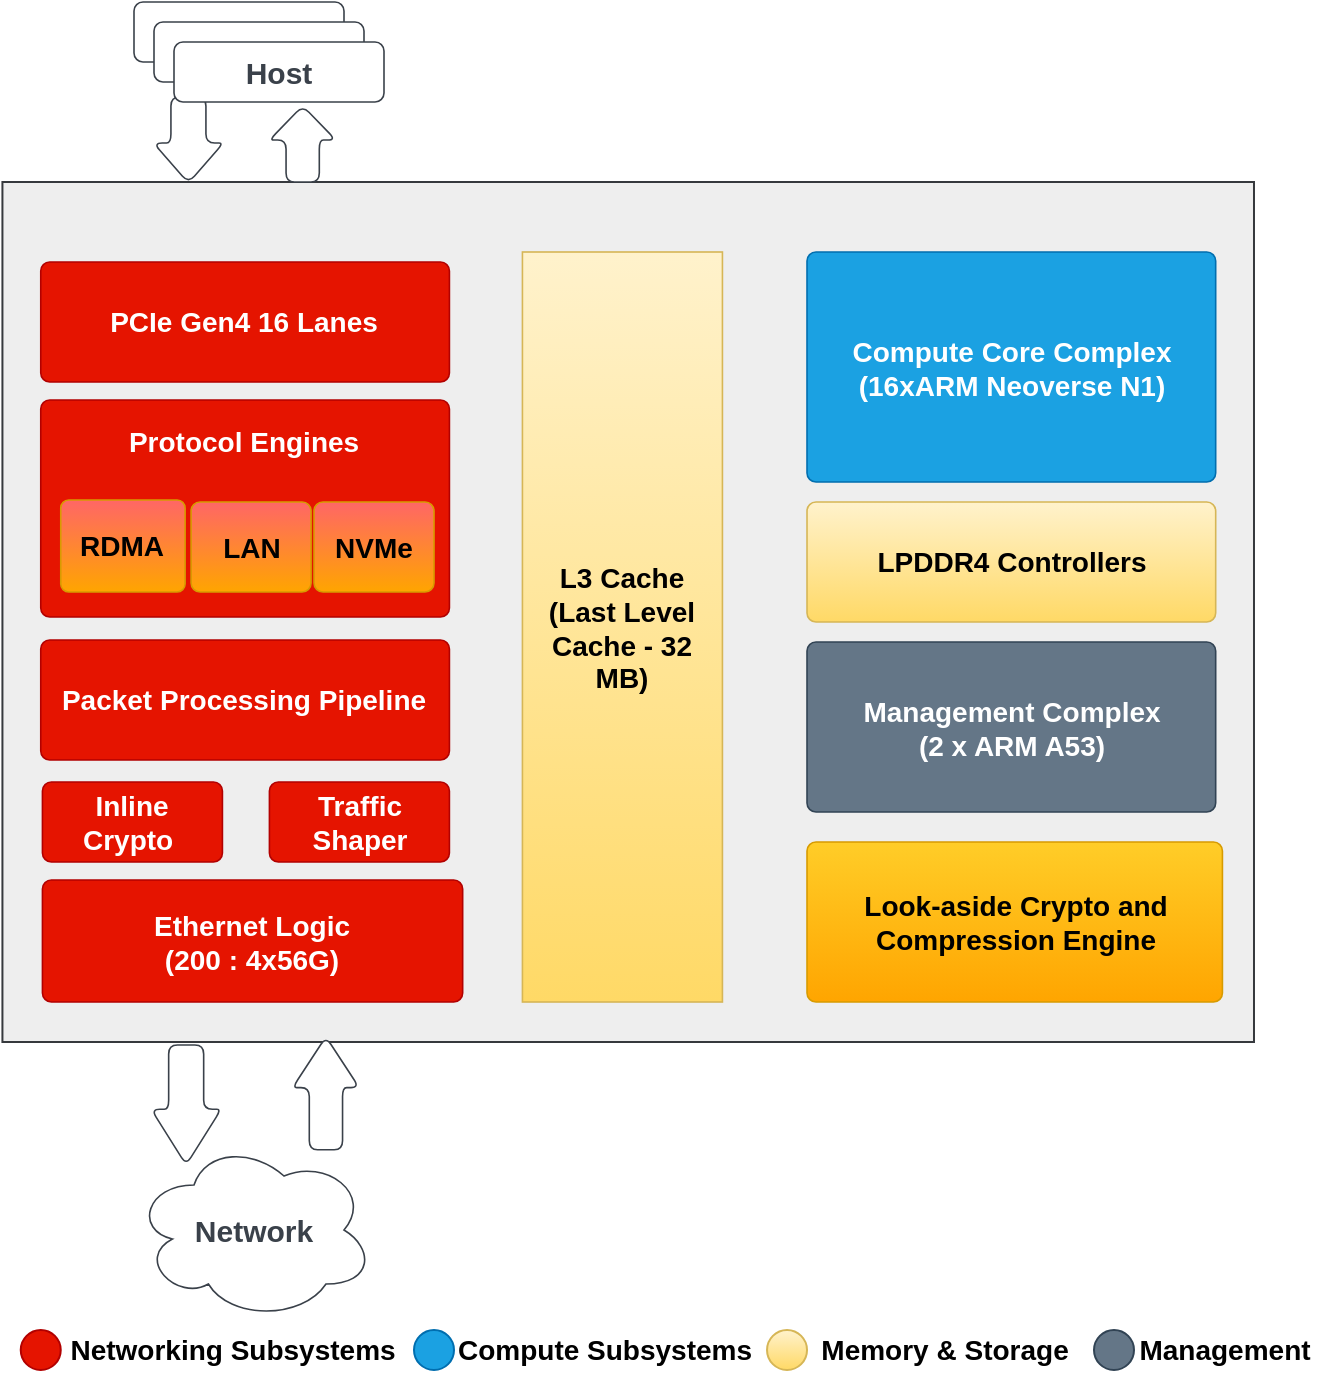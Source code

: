 <mxfile version="22.1.0" type="device">
  <diagram name="Page-1" id="yFYBs1WWLit-WnD-t77l">
    <mxGraphModel dx="1224" dy="1760" grid="1" gridSize="10" guides="1" tooltips="1" connect="1" arrows="1" fold="1" page="1" pageScale="1" pageWidth="850" pageHeight="1100" math="0" shadow="0">
      <root>
        <mxCell id="0" />
        <mxCell id="1" parent="0" />
        <mxCell id="pwcbLZR8e_9ubKl_FXif-1" value="" style="group" parent="1" vertex="1" connectable="0">
          <mxGeometry x="454.217" y="-729" width="625.783" height="580" as="geometry" />
        </mxCell>
        <mxCell id="pwcbLZR8e_9ubKl_FXif-2" value="" style="group" parent="pwcbLZR8e_9ubKl_FXif-1" vertex="1" connectable="0">
          <mxGeometry width="625.783" height="580" as="geometry" />
        </mxCell>
        <mxCell id="pwcbLZR8e_9ubKl_FXif-4" value="" style="rounded=0;whiteSpace=wrap;html=1;fillColor=#eeeeee;strokeColor=#36393d;" parent="pwcbLZR8e_9ubKl_FXif-2" vertex="1">
          <mxGeometry y="90" width="625.78" height="430" as="geometry" />
        </mxCell>
        <mxCell id="pwcbLZR8e_9ubKl_FXif-5" value="" style="group" parent="pwcbLZR8e_9ubKl_FXif-2" vertex="1" connectable="0">
          <mxGeometry x="19.157" y="199" width="204.34" height="301" as="geometry" />
        </mxCell>
        <mxCell id="pwcbLZR8e_9ubKl_FXif-7" value="Protocol Engines&lt;br&gt;&lt;br&gt;&lt;br&gt;&lt;br&gt;&lt;br&gt;" style="html=1;overflow=block;blockSpacing=1;whiteSpace=wrap;fontSize=14;fontColor=#ffffff;spacing=3.8;strokeColor=#B20000;strokeOpacity=100;fillOpacity=100;rounded=1;absoluteArcSize=1;arcSize=9;fillColor=#e51400;strokeWidth=0.8;lucidId=~~6K7ca9YZYn;fontStyle=1" parent="pwcbLZR8e_9ubKl_FXif-5" vertex="1">
          <mxGeometry width="204.34" height="108.5" as="geometry" />
        </mxCell>
        <mxCell id="pwcbLZR8e_9ubKl_FXif-8" value="Packet Processing Pipeline" style="html=1;overflow=block;blockSpacing=1;whiteSpace=wrap;fontSize=14;fontColor=#ffffff;spacing=3.8;strokeColor=#B20000;strokeOpacity=100;fillOpacity=100;rounded=1;absoluteArcSize=1;arcSize=9;fillColor=#e51400;strokeWidth=0.8;lucidId=ca7KPe8sUfcH;fontStyle=1" parent="pwcbLZR8e_9ubKl_FXif-5" vertex="1">
          <mxGeometry y="120" width="204.337" height="60" as="geometry" />
        </mxCell>
        <mxCell id="pwcbLZR8e_9ubKl_FXif-14" value="NVMe" style="html=1;overflow=block;blockSpacing=1;whiteSpace=wrap;fontSize=14;spacing=3.8;strokeColor=#d79b00;strokeOpacity=100;fillOpacity=100;rounded=1;absoluteArcSize=1;arcSize=9;fillColor=#FF6666;strokeWidth=0.8;lucidId=Ua7KMCPptFoE;fontStyle=1;gradientColor=#ffa500;" parent="pwcbLZR8e_9ubKl_FXif-5" vertex="1">
          <mxGeometry x="136.627" y="51" width="60" height="45" as="geometry" />
        </mxCell>
        <mxCell id="pwcbLZR8e_9ubKl_FXif-23" value="LAN" style="html=1;overflow=block;blockSpacing=1;whiteSpace=wrap;fontSize=14;spacing=3.8;strokeColor=#d79b00;strokeOpacity=100;fillOpacity=100;rounded=1;absoluteArcSize=1;arcSize=9;fillColor=#FF6666;strokeWidth=0.8;lucidId=Ua7KMCPptFoE;fontStyle=1;gradientColor=#ffa500;" parent="pwcbLZR8e_9ubKl_FXif-5" vertex="1">
          <mxGeometry x="75.167" y="51" width="60" height="45" as="geometry" />
        </mxCell>
        <mxCell id="pwcbLZR8e_9ubKl_FXif-24" value="RDMA" style="html=1;overflow=block;blockSpacing=1;whiteSpace=wrap;fontSize=14;spacing=3.8;strokeColor=#d79b00;strokeOpacity=100;fillOpacity=100;rounded=1;absoluteArcSize=1;arcSize=8;fillColor=#FF6666;strokeWidth=0.8;lucidId=Ua7KMCPptFoE;fontStyle=1;gradientColor=#ffa500;" parent="pwcbLZR8e_9ubKl_FXif-5" vertex="1">
          <mxGeometry x="10" y="50" width="62.17" height="46" as="geometry" />
        </mxCell>
        <mxCell id="pwcbLZR8e_9ubKl_FXif-11" value="L3 Cache &lt;br&gt;(Last Level&lt;br&gt;Cache - 32 MB)" style="html=1;overflow=block;blockSpacing=1;whiteSpace=wrap;fontSize=14;spacing=3.8;strokeColor=#d6b656;strokeOpacity=100;fillOpacity=100;rounded=1;absoluteArcSize=1;arcSize=0;fillColor=#fff2cc;strokeWidth=0.8;lucidId=ra7KsMhs7qSS;fontStyle=1;gradientColor=#ffd966;" parent="pwcbLZR8e_9ubKl_FXif-2" vertex="1">
          <mxGeometry x="260" y="125" width="100" height="375" as="geometry" />
        </mxCell>
        <mxCell id="pwcbLZR8e_9ubKl_FXif-12" value="Compute Core Complex (16xARM Neoverse N1)" style="html=1;overflow=block;blockSpacing=1;whiteSpace=wrap;fontSize=14;fontColor=#ffffff;spacing=3.8;strokeColor=#006EAF;strokeOpacity=100;fillOpacity=100;rounded=1;absoluteArcSize=1;arcSize=9;fillColor=#1ba1e2;strokeWidth=0.8;lucidId=Ca7KuzQSQbgJ;fontStyle=1" parent="pwcbLZR8e_9ubKl_FXif-2" vertex="1">
          <mxGeometry x="402.29" y="125" width="204.34" height="115" as="geometry" />
        </mxCell>
        <mxCell id="pwcbLZR8e_9ubKl_FXif-15" value="Look-aside Crypto and Compression Engine" style="html=1;overflow=block;blockSpacing=1;whiteSpace=wrap;fontSize=14;spacing=3.8;strokeColor=#d79b00;strokeOpacity=100;fillOpacity=100;rounded=1;absoluteArcSize=1;arcSize=9;fillColor=#ffcd28;strokeWidth=0.8;lucidId=pb7KfrjJ54s0;fontStyle=1;gradientColor=#ffa500;" parent="pwcbLZR8e_9ubKl_FXif-2" vertex="1">
          <mxGeometry x="402.29" y="420" width="207.71" height="80" as="geometry" />
        </mxCell>
        <mxCell id="pwcbLZR8e_9ubKl_FXif-16" value="LPDDR4 Controllers" style="html=1;overflow=block;blockSpacing=1;whiteSpace=wrap;fontSize=14;spacing=3.8;strokeColor=#d6b656;strokeOpacity=100;fillOpacity=100;rounded=1;absoluteArcSize=1;arcSize=9;fillColor=#fff2cc;strokeWidth=0.8;lucidId=ub7KovHv9te5;fontStyle=1;gradientColor=#ffd966;" parent="pwcbLZR8e_9ubKl_FXif-2" vertex="1">
          <mxGeometry x="402.29" y="250" width="204.34" height="60" as="geometry" />
        </mxCell>
        <mxCell id="pwcbLZR8e_9ubKl_FXif-17" value="Management Complex&lt;br&gt;(2 x ARM A53)" style="html=1;overflow=block;blockSpacing=1;whiteSpace=wrap;fontSize=14;fontColor=#ffffff;spacing=3.8;strokeColor=#314354;strokeOpacity=100;fillOpacity=100;rounded=1;absoluteArcSize=1;arcSize=9;fillColor=#647687;strokeWidth=0.8;lucidId=Fb7Kvabg3F.T;fontStyle=1" parent="pwcbLZR8e_9ubKl_FXif-2" vertex="1">
          <mxGeometry x="402.29" y="320" width="204.34" height="85" as="geometry" />
        </mxCell>
        <mxCell id="pwcbLZR8e_9ubKl_FXif-10" value="&lt;div style=&quot;font-size: 14px;&quot;&gt;Ethernet Logic&lt;/div&gt;&lt;div style=&quot;font-size: 14px;&quot;&gt;(200 : 4x56G)&lt;/div&gt;" style="html=1;overflow=block;blockSpacing=1;whiteSpace=wrap;fontSize=14;fontColor=#ffffff;spacing=3.8;strokeColor=#B20000;strokeOpacity=100;fillOpacity=100;rounded=1;absoluteArcSize=1;arcSize=9;fillColor=#e51400;strokeWidth=0.8;lucidId=ja7KJcIPla4~;fontStyle=1" parent="pwcbLZR8e_9ubKl_FXif-2" vertex="1">
          <mxGeometry x="20" y="439" width="210.12" height="61" as="geometry" />
        </mxCell>
        <mxCell id="pwcbLZR8e_9ubKl_FXif-6" value="PCIe Gen4 16 Lanes" style="html=1;overflow=block;blockSpacing=1;whiteSpace=wrap;fontSize=14;fontColor=#ffffff;spacing=3.8;strokeColor=#B20000;strokeOpacity=100;fillOpacity=100;rounded=1;absoluteArcSize=1;arcSize=9;fillColor=#e51400;strokeWidth=0.8;lucidId=1~6K_v-VPYom;fontStyle=1" parent="pwcbLZR8e_9ubKl_FXif-2" vertex="1">
          <mxGeometry x="19.157" y="130" width="204.337" height="60" as="geometry" />
        </mxCell>
        <mxCell id="pwcbLZR8e_9ubKl_FXif-9" value="Inline Crypto&amp;nbsp;" style="html=1;overflow=block;blockSpacing=1;whiteSpace=wrap;fontSize=14;fontColor=#ffffff;spacing=3.8;strokeColor=#B20000;strokeOpacity=100;fillOpacity=100;rounded=1;absoluteArcSize=1;arcSize=9;fillColor=#e51400;strokeWidth=0.8;lucidId=fa7K2U30uZY5;fontStyle=1" parent="pwcbLZR8e_9ubKl_FXif-2" vertex="1">
          <mxGeometry x="20" y="390" width="90" height="40" as="geometry" />
        </mxCell>
        <mxCell id="pwcbLZR8e_9ubKl_FXif-43" value="Traffic Shaper" style="html=1;overflow=block;blockSpacing=1;whiteSpace=wrap;fontSize=14;fontColor=#ffffff;spacing=3.8;strokeColor=#B20000;strokeOpacity=100;fillOpacity=100;rounded=1;absoluteArcSize=1;arcSize=9;fillColor=#e51400;strokeWidth=0.8;lucidId=fa7K2U30uZY5;fontStyle=1" parent="pwcbLZR8e_9ubKl_FXif-2" vertex="1">
          <mxGeometry x="133.49" y="390" width="90" height="40" as="geometry" />
        </mxCell>
        <mxCell id="pwcbLZR8e_9ubKl_FXif-44" value="" style="html=1;overflow=block;blockSpacing=1;whiteSpace=wrap;fontSize=15;fontColor=#3a414a;spacing=3.8;strokeColor=#3a414a;strokeOpacity=100;rounded=1;absoluteArcSize=1;arcSize=9;strokeWidth=0.8;lucidId=P-_KfFqmB5sf;fontStyle=1" parent="pwcbLZR8e_9ubKl_FXif-2" vertex="1">
          <mxGeometry x="65.783" width="105" height="30" as="geometry" />
        </mxCell>
        <mxCell id="pwcbLZR8e_9ubKl_FXif-45" value="" style="shape=singleArrow;arrowWidth=0.5;arrowSize=0.45;whiteSpace=wrap;fontSize=13;spacing=3.8;strokeColor=#3a414a;strokeOpacity=100;rounded=1;absoluteArcSize=1;arcSize=9;rotation=270;strokeWidth=0.8;html=1;" parent="pwcbLZR8e_9ubKl_FXif-2" vertex="1">
          <mxGeometry x="131.06" y="54.32" width="38.13" height="33.25" as="geometry" />
        </mxCell>
        <mxCell id="pwcbLZR8e_9ubKl_FXif-46" value="" style="shape=singleArrow;arrowWidth=0.5;arrowSize=0.465;whiteSpace=wrap;fontSize=13;spacing=3.8;strokeColor=#3a414a;strokeOpacity=100;rounded=1;absoluteArcSize=1;arcSize=9;rotation=90;strokeWidth=0.8;html=1;" parent="pwcbLZR8e_9ubKl_FXif-2" vertex="1">
          <mxGeometry x="71.5" y="51.5" width="43" height="35" as="geometry" />
        </mxCell>
        <mxCell id="Pz5DXAKSyCwG7D6-gLFf-2" value="" style="shape=singleArrow;arrowWidth=0.5;arrowSize=0.45;whiteSpace=wrap;fontSize=13;spacing=3.8;strokeColor=#3a414a;strokeOpacity=100;rounded=1;absoluteArcSize=1;arcSize=9;rotation=270;strokeWidth=0.8;html=1;" vertex="1" parent="pwcbLZR8e_9ubKl_FXif-2">
          <mxGeometry x="133.49" y="529" width="56.51" height="33.25" as="geometry" />
        </mxCell>
        <mxCell id="Pz5DXAKSyCwG7D6-gLFf-3" value="" style="shape=singleArrow;arrowWidth=0.5;arrowSize=0.465;whiteSpace=wrap;fontSize=13;spacing=3.8;strokeColor=#3a414a;strokeOpacity=100;rounded=1;absoluteArcSize=1;arcSize=9;rotation=90;strokeWidth=0.8;html=1;" vertex="1" parent="pwcbLZR8e_9ubKl_FXif-2">
          <mxGeometry x="61.87" y="534" width="60" height="35" as="geometry" />
        </mxCell>
        <mxCell id="Pz5DXAKSyCwG7D6-gLFf-4" value="Network" style="html=1;overflow=block;blockSpacing=1;whiteSpace=wrap;ellipse;shape=cloud;fontSize=15;fontColor=#3a414a;spacing=3.8;strokeColor=#3a414a;strokeOpacity=100;rounded=1;absoluteArcSize=1;arcSize=9;strokeWidth=0.8;lucidId=P-_KW_uM1pLi;fontStyle=1" vertex="1" parent="1">
          <mxGeometry x="520" y="-160" width="120" height="90" as="geometry" />
        </mxCell>
        <mxCell id="Pz5DXAKSyCwG7D6-gLFf-7" value="&lt;b&gt;&lt;font style=&quot;font-size: 14px;&quot;&gt;Networking Subsystems&lt;br&gt;&lt;/font&gt;&lt;/b&gt;" style="text;html=1;align=center;verticalAlign=middle;resizable=0;points=[];autosize=1;strokeColor=none;fillColor=none;" vertex="1" parent="1">
          <mxGeometry x="474" y="-70" width="190" height="30" as="geometry" />
        </mxCell>
        <mxCell id="Pz5DXAKSyCwG7D6-gLFf-6" value="" style="ellipse;whiteSpace=wrap;html=1;aspect=fixed;fillColor=#e51400;fontColor=#ffffff;strokeColor=#B20000;" vertex="1" parent="1">
          <mxGeometry x="463.37" y="-65" width="20" height="20" as="geometry" />
        </mxCell>
        <mxCell id="Pz5DXAKSyCwG7D6-gLFf-11" value="&lt;b style=&quot;font-size: 14px;&quot;&gt;Compute Subsystems&lt;br&gt;&lt;/b&gt;" style="text;html=1;align=center;verticalAlign=middle;resizable=0;points=[];autosize=1;strokeColor=none;fillColor=none;" vertex="1" parent="1">
          <mxGeometry x="670" y="-70" width="170" height="30" as="geometry" />
        </mxCell>
        <mxCell id="Pz5DXAKSyCwG7D6-gLFf-10" value="" style="ellipse;whiteSpace=wrap;html=1;aspect=fixed;fillColor=#1ba1e2;fontColor=#ffffff;strokeColor=#006EAF;" vertex="1" parent="1">
          <mxGeometry x="660.0" y="-65" width="20" height="20" as="geometry" />
        </mxCell>
        <mxCell id="Pz5DXAKSyCwG7D6-gLFf-15" value="&lt;b style=&quot;font-size: 14px;&quot;&gt;Memory &amp;amp; Storage&lt;br&gt;&lt;/b&gt;" style="text;html=1;align=center;verticalAlign=middle;resizable=0;points=[];autosize=1;strokeColor=none;fillColor=none;" vertex="1" parent="1">
          <mxGeometry x="850" y="-70" width="150" height="30" as="geometry" />
        </mxCell>
        <mxCell id="Pz5DXAKSyCwG7D6-gLFf-14" value="" style="ellipse;whiteSpace=wrap;html=1;aspect=fixed;fillColor=#fff2cc;gradientColor=#ffd966;strokeColor=#d6b656;" vertex="1" parent="1">
          <mxGeometry x="836.51" y="-65" width="20" height="20" as="geometry" />
        </mxCell>
        <mxCell id="Pz5DXAKSyCwG7D6-gLFf-18" value="&lt;b&gt;&lt;font style=&quot;font-size: 14px;&quot;&gt;Management&lt;/font&gt;&lt;/b&gt;" style="text;html=1;align=center;verticalAlign=middle;resizable=0;points=[];autosize=1;strokeColor=none;fillColor=none;" vertex="1" parent="1">
          <mxGeometry x="1010" y="-70" width="110" height="30" as="geometry" />
        </mxCell>
        <mxCell id="Pz5DXAKSyCwG7D6-gLFf-17" value="" style="ellipse;whiteSpace=wrap;html=1;aspect=fixed;fillColor=#647687;strokeColor=#314354;fontColor=#ffffff;" vertex="1" parent="1">
          <mxGeometry x="1000" y="-65" width="20" height="20" as="geometry" />
        </mxCell>
        <mxCell id="Pz5DXAKSyCwG7D6-gLFf-19" value="" style="html=1;overflow=block;blockSpacing=1;whiteSpace=wrap;fontSize=15;fontColor=#3a414a;spacing=3.8;strokeColor=#3a414a;strokeOpacity=100;rounded=1;absoluteArcSize=1;arcSize=9;strokeWidth=0.8;lucidId=P-_KfFqmB5sf;fontStyle=1" vertex="1" parent="1">
          <mxGeometry x="530" y="-719" width="105" height="30" as="geometry" />
        </mxCell>
        <mxCell id="Pz5DXAKSyCwG7D6-gLFf-20" value="Host" style="html=1;overflow=block;blockSpacing=1;whiteSpace=wrap;fontSize=15;fontColor=#3a414a;spacing=3.8;strokeColor=#3a414a;strokeOpacity=100;rounded=1;absoluteArcSize=1;arcSize=9;strokeWidth=0.8;lucidId=P-_KfFqmB5sf;fontStyle=1" vertex="1" parent="1">
          <mxGeometry x="540" y="-709" width="105" height="30" as="geometry" />
        </mxCell>
      </root>
    </mxGraphModel>
  </diagram>
</mxfile>

